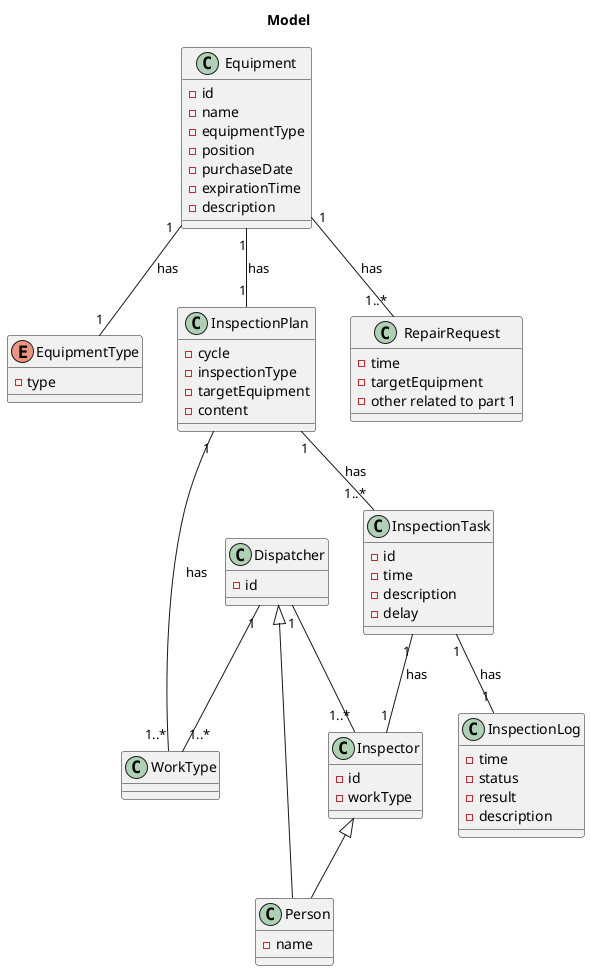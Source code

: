 @startuml !

title Model

class Equipment{
    - id
    - name
    - equipmentType
    - position
    - purchaseDate
    - expirationTime
    - description
}

Equipment "1" -- "1"  EquipmentType: has
Equipment "1" -- "1"  InspectionPlan: has
Equipment "1" -- "1..*"  RepairRequest: has

enum EquipmentType{
    - type
}

class InspectionPlan{
    - cycle
    - inspectionType
    - targetEquipment
    - content
}


InspectionPlan "1" -- "1..*"  WorkType: has
InspectionPlan "1" -- "1..*"  InspectionTask: has
InspectionTask "1" -- "1"  InspectionLog: has
InspectionTask "1" -- "1"  Inspector: has





class InspectionTask{
    - id
    - time
    - description
    - delay
}

class InspectionLog{
    - time
    - status
    - result
    - description
}

class RepairRequest{
    - time
    - targetEquipment
    - other related to part 1
}

class WorkType{

}

class Person{
    - name
}

class Dispatcher{
    - id
}

Dispatcher "1" -- "1..*" Inspector

class Inspector{
    - id
    - workType
}

Dispatcher "1" -- "1..*" WorkType

Dispatcher<|-- Person

Inspector<|-- Person


@enduml